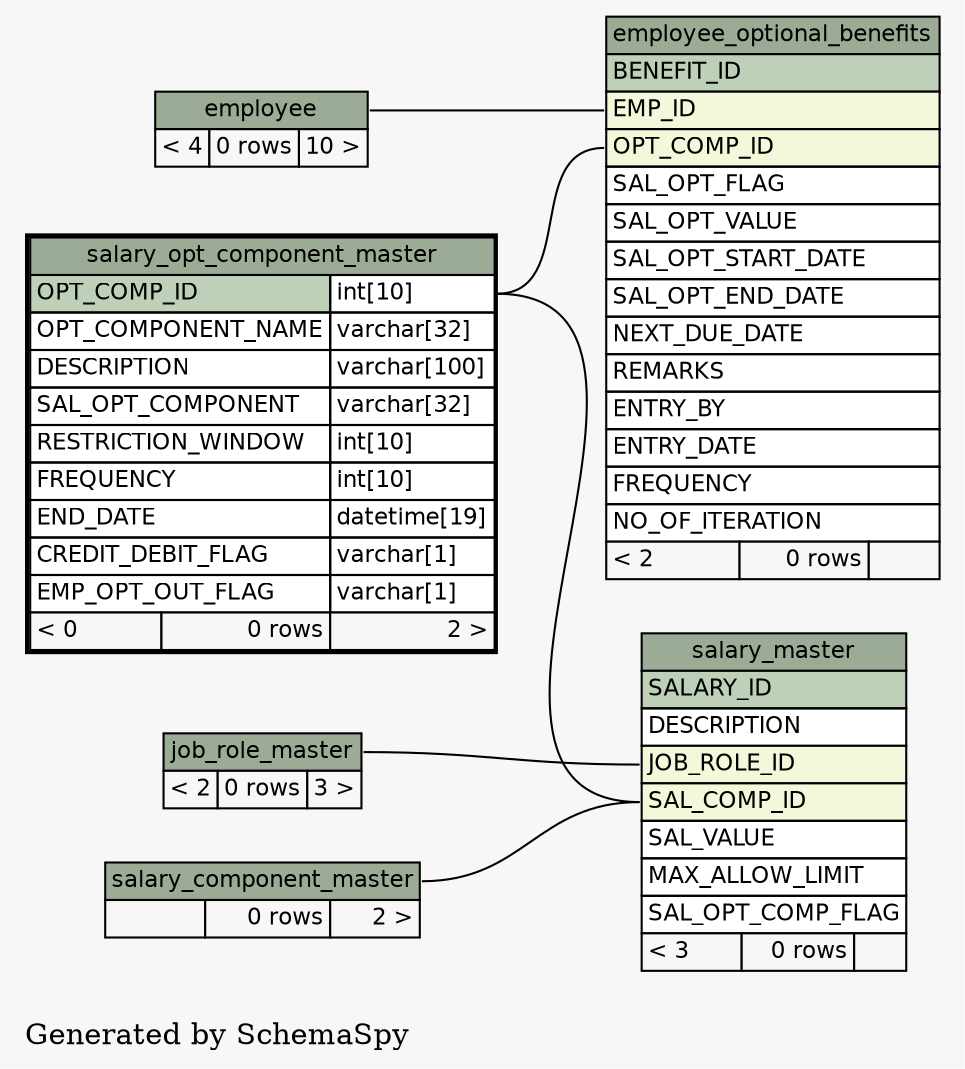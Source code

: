 // dot 2.38.0 on Windows 7 6.1
digraph "twoDegreesRelationshipsGraph" {
  graph [
    rankdir="RL"
    bgcolor="#f7f7f7"
    label="\nGenerated by SchemaSpy"
    labeljust="l"
  ];
  node [
    fontname="Helvetica"
    fontsize="11"
    shape="plaintext"
  ];
  edge [
    arrowsize="0.8"
  ];
  "employee_optional_benefits":"EMP_ID":w -> "employee":"employee.heading":e [arrowtail=crowodot arrowhead=none];
  "employee_optional_benefits":"OPT_COMP_ID":w -> "salary_opt_component_master":"OPT_COMP_ID.type":e [arrowtail=crowodot arrowhead=none];
  "salary_master":"JOB_ROLE_ID":w -> "job_role_master":"job_role_master.heading":e [arrowtail=crowtee arrowhead=none];
  "salary_master":"SAL_COMP_ID":w -> "salary_component_master":"salary_component_master.heading":e [arrowtail=crowtee arrowhead=none];
  "salary_master":"SAL_COMP_ID":w -> "salary_opt_component_master":"OPT_COMP_ID.type":e [arrowtail=crowtee arrowhead=none];
  "employee" [
    label=<
    <TABLE BORDER="0" CELLBORDER="1" CELLSPACING="0" BGCOLOR="#ffffff">
      <TR><TD PORT="employee.heading" COLSPAN="3" BGCOLOR="#9bab96" ALIGN="CENTER">employee</TD></TR>
      <TR><TD ALIGN="LEFT" BGCOLOR="#f7f7f7">&lt; 4</TD><TD ALIGN="RIGHT" BGCOLOR="#f7f7f7">0 rows</TD><TD ALIGN="RIGHT" BGCOLOR="#f7f7f7">10 &gt;</TD></TR>
    </TABLE>>
    URL="employee.html#graph"
    tooltip="employee"
  ];
  "employee_optional_benefits" [
    label=<
    <TABLE BORDER="0" CELLBORDER="1" CELLSPACING="0" BGCOLOR="#ffffff">
      <TR><TD PORT="employee_optional_benefits.heading" COLSPAN="3" BGCOLOR="#9bab96" ALIGN="CENTER">employee_optional_benefits</TD></TR>
      <TR><TD PORT="BENEFIT_ID" COLSPAN="3" BGCOLOR="#bed1b8" ALIGN="LEFT">BENEFIT_ID</TD></TR>
      <TR><TD PORT="EMP_ID" COLSPAN="3" BGCOLOR="#f4f7da" ALIGN="LEFT">EMP_ID</TD></TR>
      <TR><TD PORT="OPT_COMP_ID" COLSPAN="3" BGCOLOR="#f4f7da" ALIGN="LEFT">OPT_COMP_ID</TD></TR>
      <TR><TD PORT="SAL_OPT_FLAG" COLSPAN="3" ALIGN="LEFT">SAL_OPT_FLAG</TD></TR>
      <TR><TD PORT="SAL_OPT_VALUE" COLSPAN="3" ALIGN="LEFT">SAL_OPT_VALUE</TD></TR>
      <TR><TD PORT="SAL_OPT_START_DATE" COLSPAN="3" ALIGN="LEFT">SAL_OPT_START_DATE</TD></TR>
      <TR><TD PORT="SAL_OPT_END_DATE" COLSPAN="3" ALIGN="LEFT">SAL_OPT_END_DATE</TD></TR>
      <TR><TD PORT="NEXT_DUE_DATE" COLSPAN="3" ALIGN="LEFT">NEXT_DUE_DATE</TD></TR>
      <TR><TD PORT="REMARKS" COLSPAN="3" ALIGN="LEFT">REMARKS</TD></TR>
      <TR><TD PORT="ENTRY_BY" COLSPAN="3" ALIGN="LEFT">ENTRY_BY</TD></TR>
      <TR><TD PORT="ENTRY_DATE" COLSPAN="3" ALIGN="LEFT">ENTRY_DATE</TD></TR>
      <TR><TD PORT="FREQUENCY" COLSPAN="3" ALIGN="LEFT">FREQUENCY</TD></TR>
      <TR><TD PORT="NO_OF_ITERATION" COLSPAN="3" ALIGN="LEFT">NO_OF_ITERATION</TD></TR>
      <TR><TD ALIGN="LEFT" BGCOLOR="#f7f7f7">&lt; 2</TD><TD ALIGN="RIGHT" BGCOLOR="#f7f7f7">0 rows</TD><TD ALIGN="RIGHT" BGCOLOR="#f7f7f7">  </TD></TR>
    </TABLE>>
    URL="employee_optional_benefits.html#graph"
    tooltip="employee_optional_benefits"
  ];
  "job_role_master" [
    label=<
    <TABLE BORDER="0" CELLBORDER="1" CELLSPACING="0" BGCOLOR="#ffffff">
      <TR><TD PORT="job_role_master.heading" COLSPAN="3" BGCOLOR="#9bab96" ALIGN="CENTER">job_role_master</TD></TR>
      <TR><TD ALIGN="LEFT" BGCOLOR="#f7f7f7">&lt; 2</TD><TD ALIGN="RIGHT" BGCOLOR="#f7f7f7">0 rows</TD><TD ALIGN="RIGHT" BGCOLOR="#f7f7f7">3 &gt;</TD></TR>
    </TABLE>>
    URL="job_role_master.html#graph"
    tooltip="job_role_master"
  ];
  "salary_component_master" [
    label=<
    <TABLE BORDER="0" CELLBORDER="1" CELLSPACING="0" BGCOLOR="#ffffff">
      <TR><TD PORT="salary_component_master.heading" COLSPAN="3" BGCOLOR="#9bab96" ALIGN="CENTER">salary_component_master</TD></TR>
      <TR><TD ALIGN="LEFT" BGCOLOR="#f7f7f7">  </TD><TD ALIGN="RIGHT" BGCOLOR="#f7f7f7">0 rows</TD><TD ALIGN="RIGHT" BGCOLOR="#f7f7f7">2 &gt;</TD></TR>
    </TABLE>>
    URL="salary_component_master.html#graph"
    tooltip="salary_component_master"
  ];
  "salary_master" [
    label=<
    <TABLE BORDER="0" CELLBORDER="1" CELLSPACING="0" BGCOLOR="#ffffff">
      <TR><TD PORT="salary_master.heading" COLSPAN="3" BGCOLOR="#9bab96" ALIGN="CENTER">salary_master</TD></TR>
      <TR><TD PORT="SALARY_ID" COLSPAN="3" BGCOLOR="#bed1b8" ALIGN="LEFT">SALARY_ID</TD></TR>
      <TR><TD PORT="DESCRIPTION" COLSPAN="3" ALIGN="LEFT">DESCRIPTION</TD></TR>
      <TR><TD PORT="JOB_ROLE_ID" COLSPAN="3" BGCOLOR="#f4f7da" ALIGN="LEFT">JOB_ROLE_ID</TD></TR>
      <TR><TD PORT="SAL_COMP_ID" COLSPAN="3" BGCOLOR="#f4f7da" ALIGN="LEFT">SAL_COMP_ID</TD></TR>
      <TR><TD PORT="SAL_VALUE" COLSPAN="3" ALIGN="LEFT">SAL_VALUE</TD></TR>
      <TR><TD PORT="MAX_ALLOW_LIMIT" COLSPAN="3" ALIGN="LEFT">MAX_ALLOW_LIMIT</TD></TR>
      <TR><TD PORT="SAL_OPT_COMP_FLAG" COLSPAN="3" ALIGN="LEFT">SAL_OPT_COMP_FLAG</TD></TR>
      <TR><TD ALIGN="LEFT" BGCOLOR="#f7f7f7">&lt; 3</TD><TD ALIGN="RIGHT" BGCOLOR="#f7f7f7">0 rows</TD><TD ALIGN="RIGHT" BGCOLOR="#f7f7f7">  </TD></TR>
    </TABLE>>
    URL="salary_master.html#graph"
    tooltip="salary_master"
  ];
  "salary_opt_component_master" [
    label=<
    <TABLE BORDER="2" CELLBORDER="1" CELLSPACING="0" BGCOLOR="#ffffff">
      <TR><TD PORT="salary_opt_component_master.heading" COLSPAN="3" BGCOLOR="#9bab96" ALIGN="CENTER">salary_opt_component_master</TD></TR>
      <TR><TD PORT="OPT_COMP_ID" COLSPAN="2" BGCOLOR="#bed1b8" ALIGN="LEFT">OPT_COMP_ID</TD><TD PORT="OPT_COMP_ID.type" ALIGN="LEFT">int[10]</TD></TR>
      <TR><TD PORT="OPT_COMPONENT_NAME" COLSPAN="2" ALIGN="LEFT">OPT_COMPONENT_NAME</TD><TD PORT="OPT_COMPONENT_NAME.type" ALIGN="LEFT">varchar[32]</TD></TR>
      <TR><TD PORT="DESCRIPTION" COLSPAN="2" ALIGN="LEFT">DESCRIPTION</TD><TD PORT="DESCRIPTION.type" ALIGN="LEFT">varchar[100]</TD></TR>
      <TR><TD PORT="SAL_OPT_COMPONENT" COLSPAN="2" ALIGN="LEFT">SAL_OPT_COMPONENT</TD><TD PORT="SAL_OPT_COMPONENT.type" ALIGN="LEFT">varchar[32]</TD></TR>
      <TR><TD PORT="RESTRICTION_WINDOW" COLSPAN="2" ALIGN="LEFT">RESTRICTION_WINDOW</TD><TD PORT="RESTRICTION_WINDOW.type" ALIGN="LEFT">int[10]</TD></TR>
      <TR><TD PORT="FREQUENCY" COLSPAN="2" ALIGN="LEFT">FREQUENCY</TD><TD PORT="FREQUENCY.type" ALIGN="LEFT">int[10]</TD></TR>
      <TR><TD PORT="END_DATE" COLSPAN="2" ALIGN="LEFT">END_DATE</TD><TD PORT="END_DATE.type" ALIGN="LEFT">datetime[19]</TD></TR>
      <TR><TD PORT="CREDIT_DEBIT_FLAG" COLSPAN="2" ALIGN="LEFT">CREDIT_DEBIT_FLAG</TD><TD PORT="CREDIT_DEBIT_FLAG.type" ALIGN="LEFT">varchar[1]</TD></TR>
      <TR><TD PORT="EMP_OPT_OUT_FLAG" COLSPAN="2" ALIGN="LEFT">EMP_OPT_OUT_FLAG</TD><TD PORT="EMP_OPT_OUT_FLAG.type" ALIGN="LEFT">varchar[1]</TD></TR>
      <TR><TD ALIGN="LEFT" BGCOLOR="#f7f7f7">&lt; 0</TD><TD ALIGN="RIGHT" BGCOLOR="#f7f7f7">0 rows</TD><TD ALIGN="RIGHT" BGCOLOR="#f7f7f7">2 &gt;</TD></TR>
    </TABLE>>
    URL="salary_opt_component_master.html#"
    tooltip="salary_opt_component_master"
  ];
}
